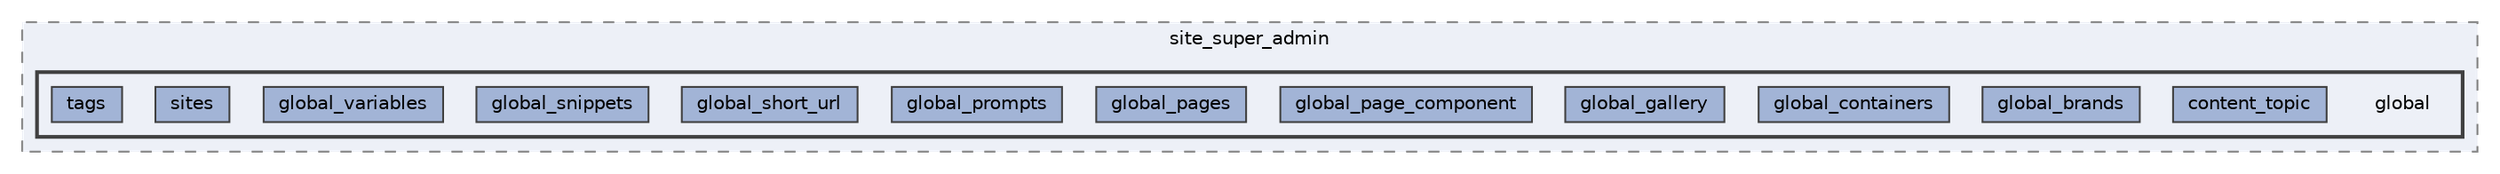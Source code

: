 digraph "resources/views/backend/site_super_admin/global"
{
 // LATEX_PDF_SIZE
  bgcolor="transparent";
  edge [fontname=Helvetica,fontsize=10,labelfontname=Helvetica,labelfontsize=10];
  node [fontname=Helvetica,fontsize=10,shape=box,height=0.2,width=0.4];
  compound=true
  subgraph clusterdir_50c0320ecf7617dfd0d7b9cde3ea4117 {
    graph [ bgcolor="#edf0f7", pencolor="grey50", label="site_super_admin", fontname=Helvetica,fontsize=10 style="filled,dashed", URL="dir_50c0320ecf7617dfd0d7b9cde3ea4117.html",tooltip=""]
  subgraph clusterdir_6cad7f93d61968dea630f43345e5514e {
    graph [ bgcolor="#edf0f7", pencolor="grey25", label="", fontname=Helvetica,fontsize=10 style="filled,bold", URL="dir_6cad7f93d61968dea630f43345e5514e.html",tooltip=""]
    dir_6cad7f93d61968dea630f43345e5514e [shape=plaintext, label="global"];
  dir_3e28bf6258e862d273ce25d88ba29928 [label="content_topic", fillcolor="#a2b4d6", color="grey25", style="filled", URL="dir_3e28bf6258e862d273ce25d88ba29928.html",tooltip=""];
  dir_f86ac9057ece4afb1a53fe5a76594ae4 [label="global_brands", fillcolor="#a2b4d6", color="grey25", style="filled", URL="dir_f86ac9057ece4afb1a53fe5a76594ae4.html",tooltip=""];
  dir_f46ee359c7b992bf2d797381c45eb25e [label="global_containers", fillcolor="#a2b4d6", color="grey25", style="filled", URL="dir_f46ee359c7b992bf2d797381c45eb25e.html",tooltip=""];
  dir_6e45ce02a366382f155391f2e3dc2863 [label="global_gallery", fillcolor="#a2b4d6", color="grey25", style="filled", URL="dir_6e45ce02a366382f155391f2e3dc2863.html",tooltip=""];
  dir_b26b0b205e18624898ac1c0240adf589 [label="global_page_component", fillcolor="#a2b4d6", color="grey25", style="filled", URL="dir_b26b0b205e18624898ac1c0240adf589.html",tooltip=""];
  dir_ba22bcb2ddf26865e6d9e2e993c55e92 [label="global_pages", fillcolor="#a2b4d6", color="grey25", style="filled", URL="dir_ba22bcb2ddf26865e6d9e2e993c55e92.html",tooltip=""];
  dir_637c85011510b10f170334d8a44809ee [label="global_prompts", fillcolor="#a2b4d6", color="grey25", style="filled", URL="dir_637c85011510b10f170334d8a44809ee.html",tooltip=""];
  dir_5dc772453e988c11275e91bdae530fc0 [label="global_short_url", fillcolor="#a2b4d6", color="grey25", style="filled", URL="dir_5dc772453e988c11275e91bdae530fc0.html",tooltip=""];
  dir_c259c46bebd94042c4d9c361d23f826a [label="global_snippets", fillcolor="#a2b4d6", color="grey25", style="filled", URL="dir_c259c46bebd94042c4d9c361d23f826a.html",tooltip=""];
  dir_c41d14f5996e03f8b7a61f165610fa9e [label="global_variables", fillcolor="#a2b4d6", color="grey25", style="filled", URL="dir_c41d14f5996e03f8b7a61f165610fa9e.html",tooltip=""];
  dir_b86fb8b61bc39aa723f5cafdbccc2659 [label="sites", fillcolor="#a2b4d6", color="grey25", style="filled", URL="dir_b86fb8b61bc39aa723f5cafdbccc2659.html",tooltip=""];
  dir_f257728ac719b285d1b11394a52878c4 [label="tags", fillcolor="#a2b4d6", color="grey25", style="filled", URL="dir_f257728ac719b285d1b11394a52878c4.html",tooltip=""];
  }
  }
}
